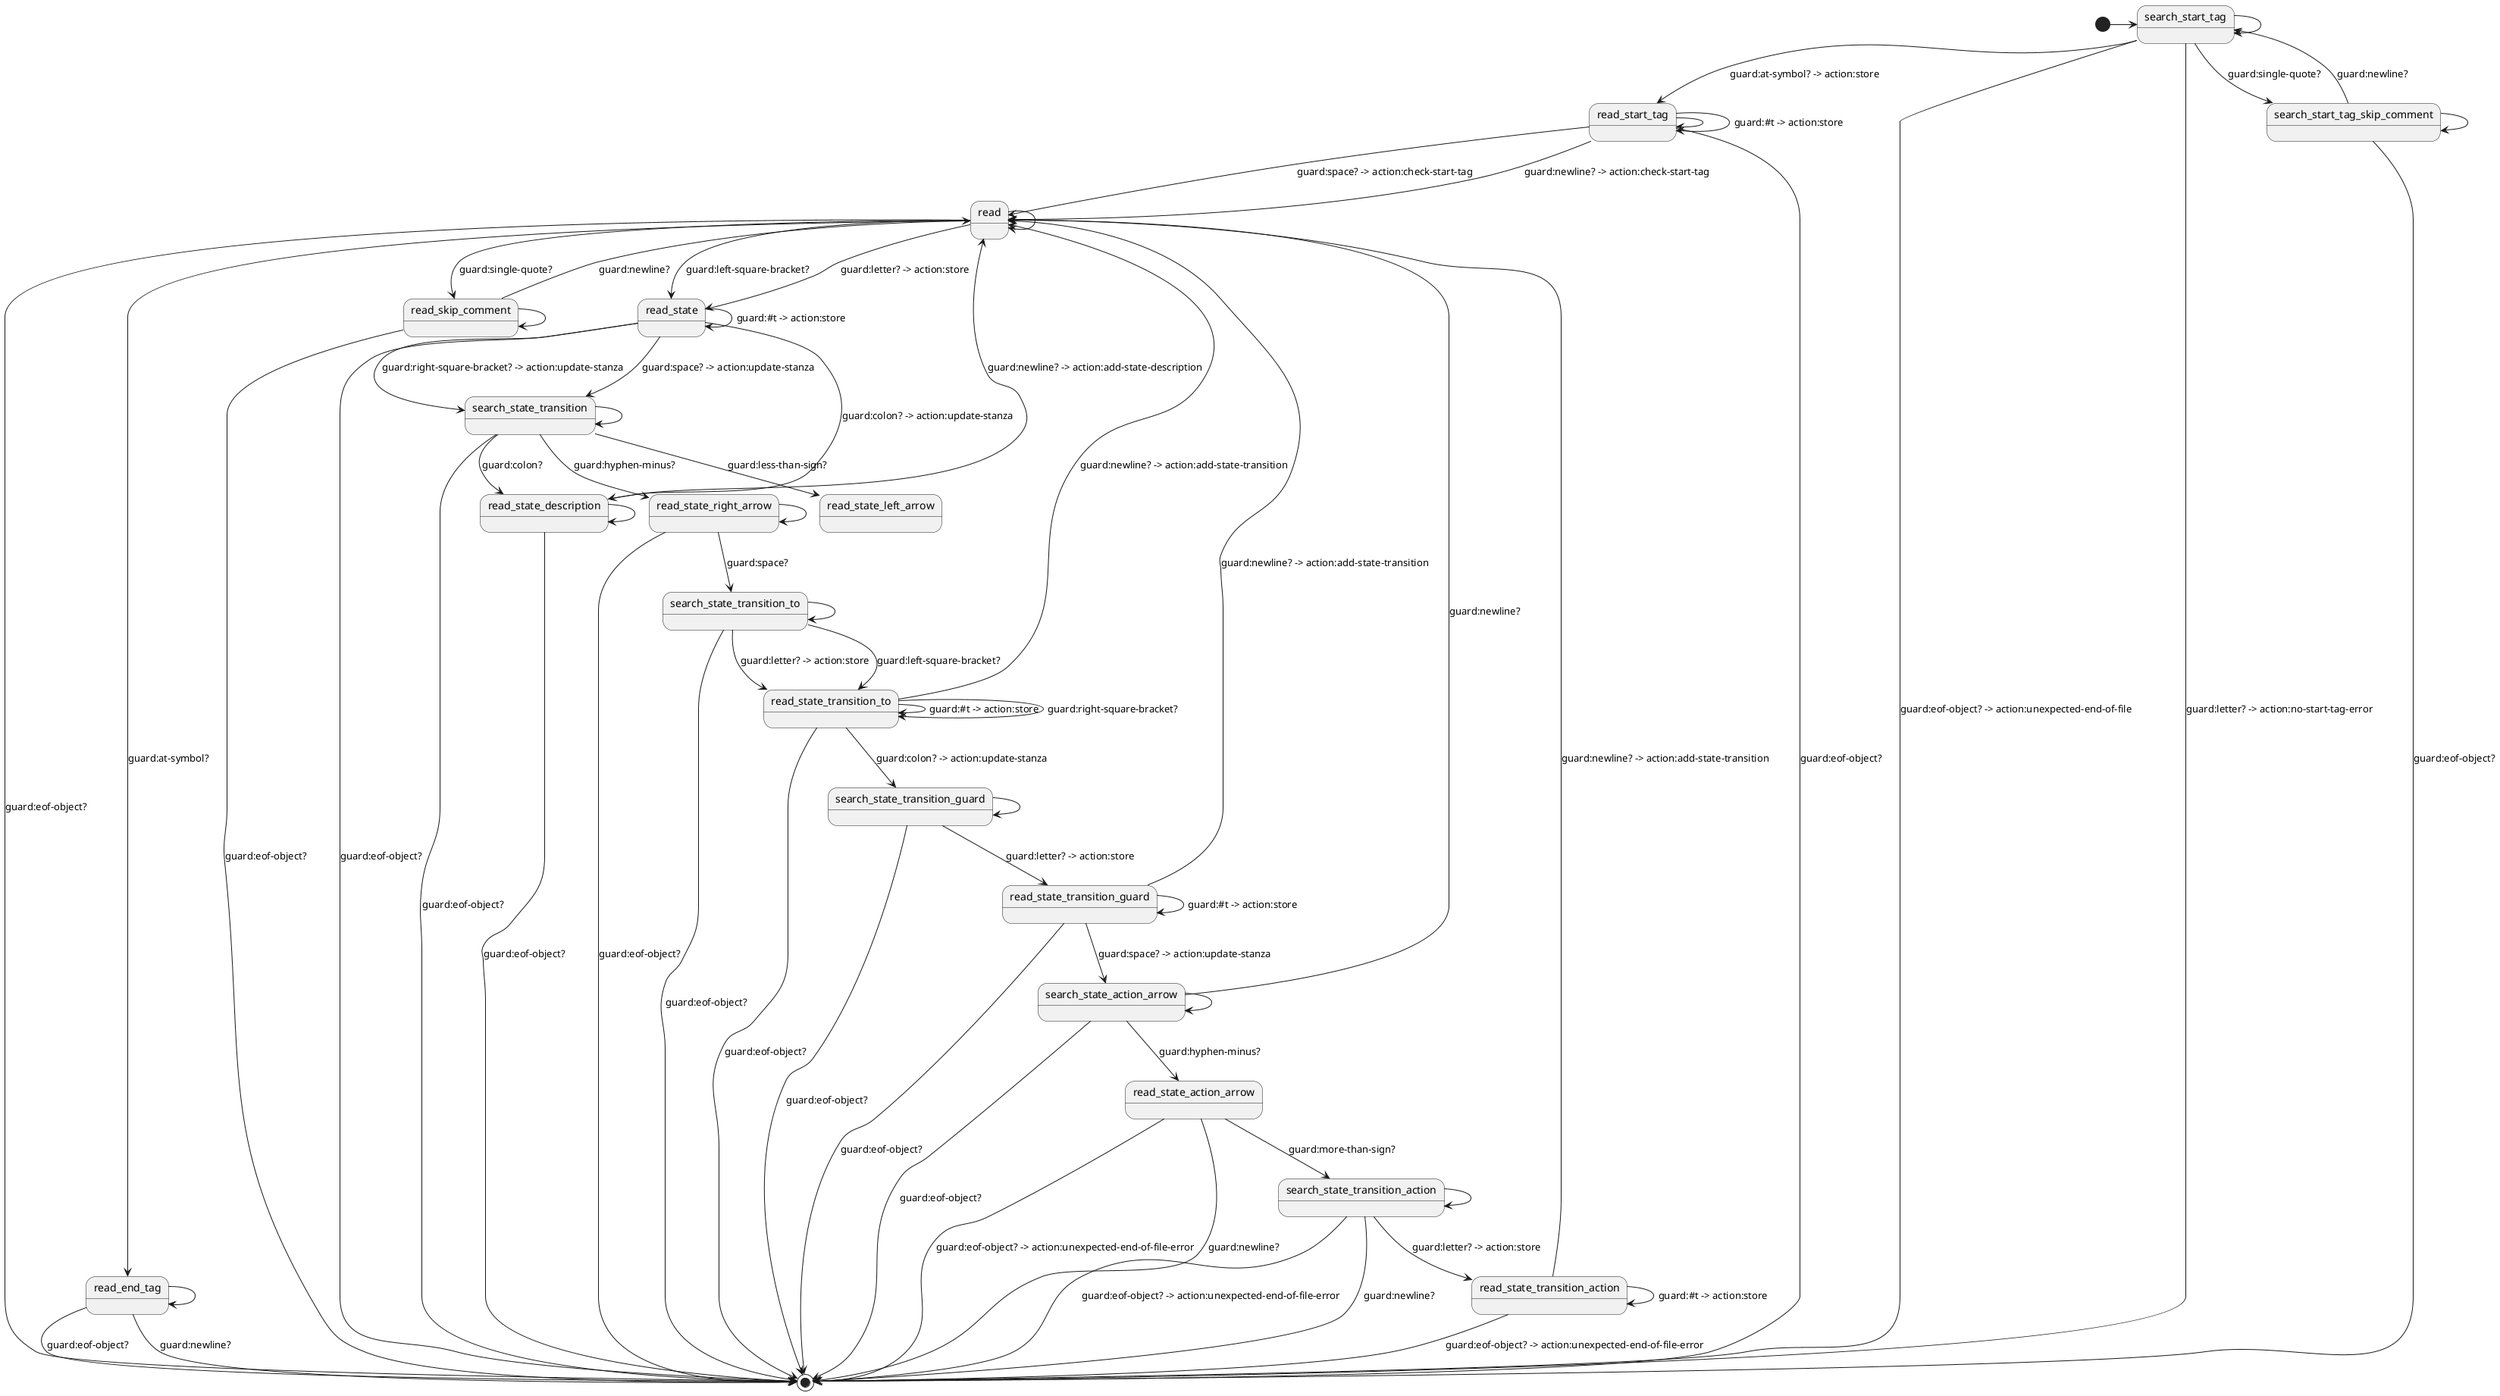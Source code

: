 @startuml
' Entry point
[*] -> search_start_tag

' Searching 
search_start_tag --> [*]: guard:eof-object? -> action:unexpected-end-of-file
search_start_tag --> read_start_tag: guard:at-symbol? -> action:store
search_start_tag --> search_start_tag_skip_comment: guard:single-quote?
search_start_tag --> [*]: guard:letter? -> action:no-start-tag-error
search_start_tag -> search_start_tag

' Skipping comments 
search_start_tag_skip_comment --> [*]: guard:eof-object?
search_start_tag_skip_comment --> search_start_tag: guard:newline?
search_start_tag_skip_comment --> search_start_tag_skip_comment

' Reading 
read_start_tag --> [*]: guard:eof-object?
read_start_tag --> read: guard:space? -> action:check-start-tag
read_start_tag --> read: guard:newline? -> action:check-start-tag
read_start_tag --> read_start_tag: guard:#t -> action:store
read_start_tag -> read_start_tag

' Main FSM reading state
read -> [*]: guard:eof-object?
read --> read_end_tag: guard:at-symbol?
read --> read_skip_comment: guard:single-quote?
read --> read_state: guard:left-square-bracket?
read --> read_state: guard:letter? -> action:store
read -> read

' Read @enduml tag
' TODO: Add end tag check.
read_end_tag --> [*]: guard:eof-object?
read_end_tag --> [*]: guard:newline?
read_end_tag ->  read_end_tag

' Skipping comments
read_skip_comment --> [*]: guard:eof-object?
read_skip_comment --> read: guard:newline?
read_skip_comment ->  read_skip_comment

' Reading state name
read_state --> [*]: guard:eof-object?
read_state --> search_state_transition: guard:right-square-bracket? -> action:update-stanza
read_state --> search_state_transition: guard:space? -> action:update-stanza
read_state --> read_state_description: guard:colon? -> action:update-stanza
read_state -> read_state: guard:#t -> action:store

' Reading state transition
search_state_transition --> [*]: guard:eof-object?
search_state_transition --> read_state_description: guard:colon?
search_state_transition --> read_state_right_arrow: guard:hyphen-minus?
search_state_transition --> read_state_left_arrow: guard:less-than-sign?
search_state_transition ->  search_state_transition

' Reading state description
read_state_description --> [*]: guard:eof-object?
read_state_description --> read: guard:newline? -> action:add-state-description
read_state_description ->  read_state_description

read_state_right_arrow --> [*]: guard:eof-object?
read_state_right_arrow --> search_state_transition_to: guard:space?
read_state_right_arrow -> read_state_right_arrow

search_state_transition_to --> [*]: guard:eof-object?
search_state_transition_to --> read_state_transition_to: guard:letter? -> action:store
search_state_transition_to --> read_state_transition_to: guard:left-square-bracket?
search_state_transition_to -> search_state_transition_to

read_state_transition_to --> [*]: guard:eof-object?
read_state_transition_to --> read_state_transition_to: guard:right-square-bracket?
read_state_transition_to --> search_state_transition_guard: guard:colon? -> action:update-stanza
read_state_transition_to --> read: guard:newline? -> action:add-state-transition
read_state_transition_to -> read_state_transition_to: guard:#t -> action:store

search_state_transition_guard --> [*]: guard:eof-object?
search_state_transition_guard --> read_state_transition_guard: guard:letter? -> action:store
search_state_transition_guard -> search_state_transition_guard

read_state_transition_guard --> [*]: guard:eof-object?
read_state_transition_guard --> search_state_action_arrow: guard:space? -> action:update-stanza
read_state_transition_guard --> read: guard:newline? -> action:add-state-transition
read_state_transition_guard -> read_state_transition_guard: guard:#t -> action:store

search_state_action_arrow --> [*]: guard:eof-object?
search_state_action_arrow --> read: guard:newline?
search_state_action_arrow --> read_state_action_arrow: guard:hyphen-minus?
search_state_action_arrow -> search_state_action_arrow

read_state_action_arrow --> [*]: guard:eof-object? -> action:unexpected-end-of-file-error
read_state_action_arrow --> [*]: guard:newline?
read_state_action_arrow --> search_state_transition_action: guard:more-than-sign?

search_state_transition_action --> [*]: guard:eof-object? -> action:unexpected-end-of-file-error
search_state_transition_action --> read_state_transition_action: guard:letter? -> action:store
search_state_transition_action --> [*]: guard:newline?
search_state_transition_action -> search_state_transition_action

read_state_transition_action --> [*]: guard:eof-object? -> action:unexpected-end-of-file-error
read_state_transition_action --> read: guard:newline? -> action:add-state-transition
read_state_transition_action -> read_state_transition_action: guard:#t -> action:store
@enduml